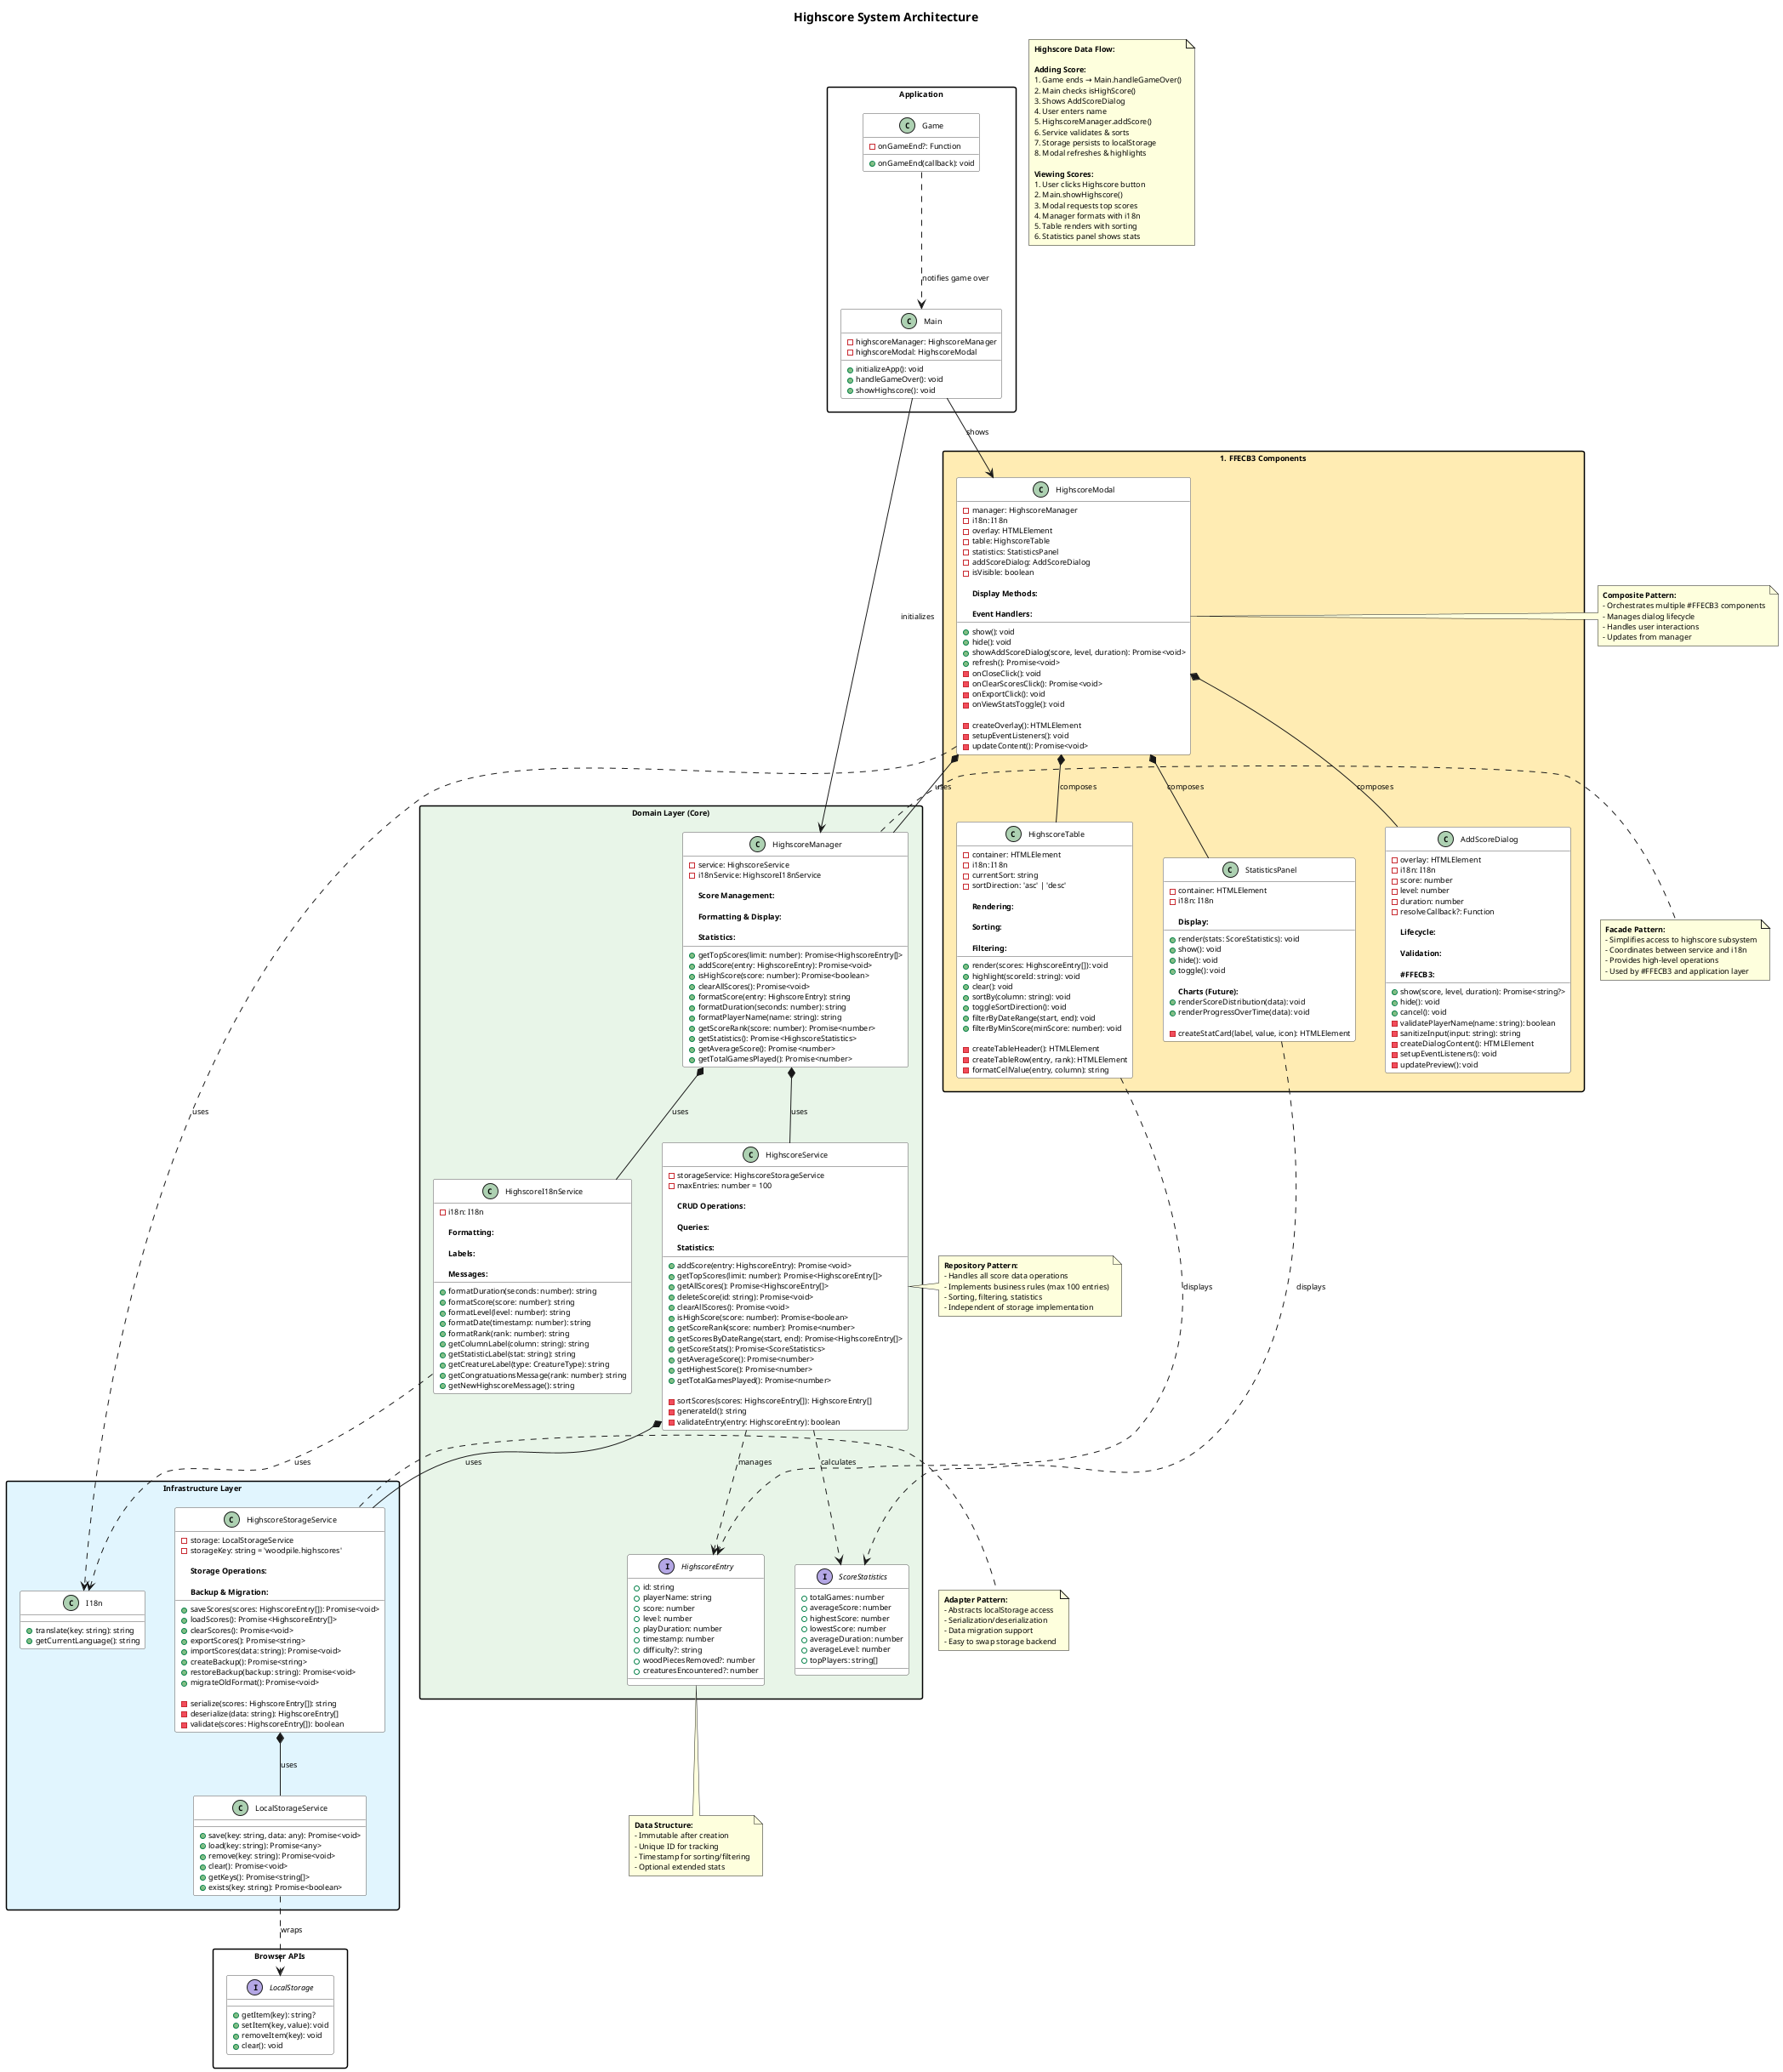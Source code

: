 @startuml Within_the_Woodpile_Highscore_System

!define DOMAIN #E8F5E8
!define INFRASTRUCTURE #E1F5FE
!define UI #FFECB3

skinparam packageStyle rectangle
skinparam defaultFontSize 9
skinparam classBackgroundColor White
skinparam classBorderColor #555
skinparam packageBackgroundColor transparent

title Highscore System Architecture

' ==================== DOMAIN LAYER ====================
package "Domain Layer (Core)" DOMAIN {
    class HighscoreManager {
        -service: HighscoreService
        -i18nService: HighscoreI18nService
        
        **Score Management:**
        +getTopScores(limit: number): Promise<HighscoreEntry[]>
        +addScore(entry: HighscoreEntry): Promise<void>
        +isHighScore(score: number): Promise<boolean>
        +clearAllScores(): Promise<void>
        
        **Formatting & Display:**
        +formatScore(entry: HighscoreEntry): string
        +formatDuration(seconds: number): string
        +formatPlayerName(name: string): string
        +getScoreRank(score: number): Promise<number>
        
        **Statistics:**
        +getStatistics(): Promise<HighscoreStatistics>
        +getAverageScore(): Promise<number>
        +getTotalGamesPlayed(): Promise<number>
    }
    
    class HighscoreService {
        -storageService: HighscoreStorageService
        -maxEntries: number = 100
        
        **CRUD Operations:**
        +addScore(entry: HighscoreEntry): Promise<void>
        +getTopScores(limit: number): Promise<HighscoreEntry[]>
        +getAllScores(): Promise<HighscoreEntry[]>
        +deleteScore(id: string): Promise<void>
        +clearAllScores(): Promise<void>
        
        **Queries:**
        +isHighScore(score: number): Promise<boolean>
        +getScoreRank(score: number): Promise<number>
        +getScoresByDateRange(start, end): Promise<HighscoreEntry[]>
        
        **Statistics:**
        +getScoreStats(): Promise<ScoreStatistics>
        +getAverageScore(): Promise<number>
        +getHighestScore(): Promise<number>
        +getTotalGamesPlayed(): Promise<number>
        
        -sortScores(scores: HighscoreEntry[]): HighscoreEntry[]
        -generateId(): string
        -validateEntry(entry: HighscoreEntry): boolean
    }
    
    class HighscoreI18nService {
        -i18n: I18n
        
        **Formatting:**
        +formatDuration(seconds: number): string
        +formatScore(score: number): string
        +formatLevel(level: number): string
        +formatDate(timestamp: number): string
        +formatRank(rank: number): string
        
        **Labels:**
        +getColumnLabel(column: string): string
        +getStatisticLabel(stat: string): string
        +getCreatureLabel(type: CreatureType): string
        
        **Messages:**
        +getCongratuationsMessage(rank: number): string
        +getNewHighscoreMessage(): string
    }
    
    interface HighscoreEntry {
        +id: string
        +playerName: string
        +score: number
        +level: number
        +playDuration: number
        +timestamp: number
        +difficulty?: string
        +woodPiecesRemoved?: number
        +creaturesEncountered?: number
    }
    
    interface ScoreStatistics {
        +totalGames: number
        +averageScore: number
        +highestScore: number
        +lowestScore: number
        +averageDuration: number
        +averageLevel: number
        +topPlayers: string[]
    }
}

' ==================== INFRASTRUCTURE LAYER ====================
package "Infrastructure Layer" INFRASTRUCTURE {
    class HighscoreStorageService {
        -storage: LocalStorageService
        -storageKey: string = 'woodpile.highscores'
        
        **Storage Operations:**
        +saveScores(scores: HighscoreEntry[]): Promise<void>
        +loadScores(): Promise<HighscoreEntry[]>
        +clearScores(): Promise<void>
        +exportScores(): Promise<string>
        +importScores(data: string): Promise<void>
        
        **Backup & Migration:**
        +createBackup(): Promise<string>
        +restoreBackup(backup: string): Promise<void>
        +migrateOldFormat(): Promise<void>
        
        -serialize(scores: HighscoreEntry[]): string
        -deserialize(data: string): HighscoreEntry[]
        -validate(scores: HighscoreEntry[]): boolean
    }
    
    class LocalStorageService {
        +save(key: string, data: any): Promise<void>
        +load(key: string): Promise<any>
        +remove(key: string): Promise<void>
        +clear(): Promise<void>
        +getKeys(): Promise<string[]>
        +exists(key: string): Promise<boolean>
    }
    
    class I18n {
        +translate(key: string): string
        +getCurrentLanguage(): string
    }
}

' ==================== UI COMPONENTS ====================
package "UI Components" UI {
    class HighscoreModal {
        -manager: HighscoreManager
        -i18n: I18n
        -overlay: HTMLElement
        -table: HighscoreTable
        -statistics: StatisticsPanel
        -addScoreDialog: AddScoreDialog
        -isVisible: boolean
        
        **Display Methods:**
        +show(): void
        +hide(): void
        +showAddScoreDialog(score, level, duration): Promise<void>
        +refresh(): Promise<void>
        
        **Event Handlers:**
        -onCloseClick(): void
        -onClearScoresClick(): Promise<void>
        -onExportClick(): void
        -onViewStatsToggle(): void
        
        -createOverlay(): HTMLElement
        -setupEventListeners(): void
        -updateContent(): Promise<void>
    }
    
    class HighscoreTable {
        -container: HTMLElement
        -i18n: I18n
        -currentSort: string
        -sortDirection: 'asc' | 'desc'
        
        **Rendering:**
        +render(scores: HighscoreEntry[]): void
        +highlight(scoreId: string): void
        +clear(): void
        
        **Sorting:**
        +sortBy(column: string): void
        +toggleSortDirection(): void
        
        **Filtering:**
        +filterByDateRange(start, end): void
        +filterByMinScore(minScore: number): void
        
        -createTableHeader(): HTMLElement
        -createTableRow(entry, rank): HTMLElement
        -formatCellValue(entry, column): string
    }
    
    class StatisticsPanel {
        -container: HTMLElement
        -i18n: I18n
        
        **Display:**
        +render(stats: ScoreStatistics): void
        +show(): void
        +hide(): void
        +toggle(): void
        
        **Charts (Future):**
        +renderScoreDistribution(data): void
        +renderProgressOverTime(data): void
        
        -createStatCard(label, value, icon): HTMLElement
    }
    
    class AddScoreDialog {
        -overlay: HTMLElement
        -i18n: I18n
        -score: number
        -level: number
        -duration: number
        -resolveCallback?: Function
        
        **Lifecycle:**
        +show(score, level, duration): Promise<string?>
        +hide(): void
        +cancel(): void
        
        **Validation:**
        -validatePlayerName(name: string): boolean
        -sanitizeInput(input: string): string
        
        **UI:**
        -createDialogContent(): HTMLElement
        -setupEventListeners(): void
        -updatePreview(): void
    }
}

' ==================== APPLICATION ====================
package "Application" {
    class Main {
        -highscoreManager: HighscoreManager
        -highscoreModal: HighscoreModal
        
        +initializeApp(): void
        +handleGameOver(): void
        +showHighscore(): void
    }
    
    class Game {
        -onGameEnd?: Function
        
        +onGameEnd(callback): void
    }
}

' ==================== BROWSER API ====================
package "Browser APIs" {
    interface LocalStorage {
        +getItem(key): string?
        +setItem(key, value): void
        +removeItem(key): void
        +clear(): void
    }
}

' ==================== RELATIONSHIPS ====================

' Domain relationships
HighscoreManager *-- HighscoreService : uses
HighscoreManager *-- HighscoreI18nService : uses
HighscoreService *-- HighscoreStorageService : uses
HighscoreI18nService ..> I18n : uses

HighscoreService ..> HighscoreEntry : manages
HighscoreService ..> ScoreStatistics : calculates

' Infrastructure relationships
HighscoreStorageService *-- LocalStorageService : uses
LocalStorageService ..> LocalStorage : wraps

' UI relationships
HighscoreModal *-- HighscoreTable : composes
HighscoreModal *-- StatisticsPanel : composes
HighscoreModal *-- AddScoreDialog : composes
HighscoreModal *-- HighscoreManager : uses
HighscoreModal ..> I18n : uses

HighscoreTable ..> HighscoreEntry : displays
StatisticsPanel ..> ScoreStatistics : displays

' Application relationships
Main --> HighscoreManager : initializes
Main --> HighscoreModal : shows
Game ..> Main : notifies game over

' ==================== NOTES ====================

note right of HighscoreManager
  **Facade Pattern:**
  - Simplifies access to highscore subsystem
  - Coordinates between service and i18n
  - Provides high-level operations
  - Used by UI and application layer
end note

note right of HighscoreService
  **Repository Pattern:**
  - Handles all score data operations
  - Implements business rules (max 100 entries)
  - Sorting, filtering, statistics
  - Independent of storage implementation
end note

note right of HighscoreStorageService
  **Adapter Pattern:**
  - Abstracts localStorage access
  - Serialization/deserialization
  - Data migration support
  - Easy to swap storage backend
end note

note right of HighscoreModal
  **Composite Pattern:**
  - Orchestrates multiple UI components
  - Manages dialog lifecycle
  - Handles user interactions
  - Updates from manager
end note

note bottom of HighscoreEntry
  **Data Structure:**
  - Immutable after creation
  - Unique ID for tracking
  - Timestamp for sorting/filtering
  - Optional extended stats
end note

note as DataFlow
  **Highscore Data Flow:**
  
  **Adding Score:**
  1. Game ends → Main.handleGameOver()
  2. Main checks isHighScore()
  3. Shows AddScoreDialog
  4. User enters name
  5. HighscoreManager.addScore()
  6. Service validates & sorts
  7. Storage persists to localStorage
  8. Modal refreshes & highlights
  
  **Viewing Scores:**
  1. User clicks Highscore button
  2. Main.showHighscore()
  3. Modal requests top scores
  4. Manager formats with i18n
  5. Table renders with sorting
  6. Statistics panel shows stats
end note

@enduml
